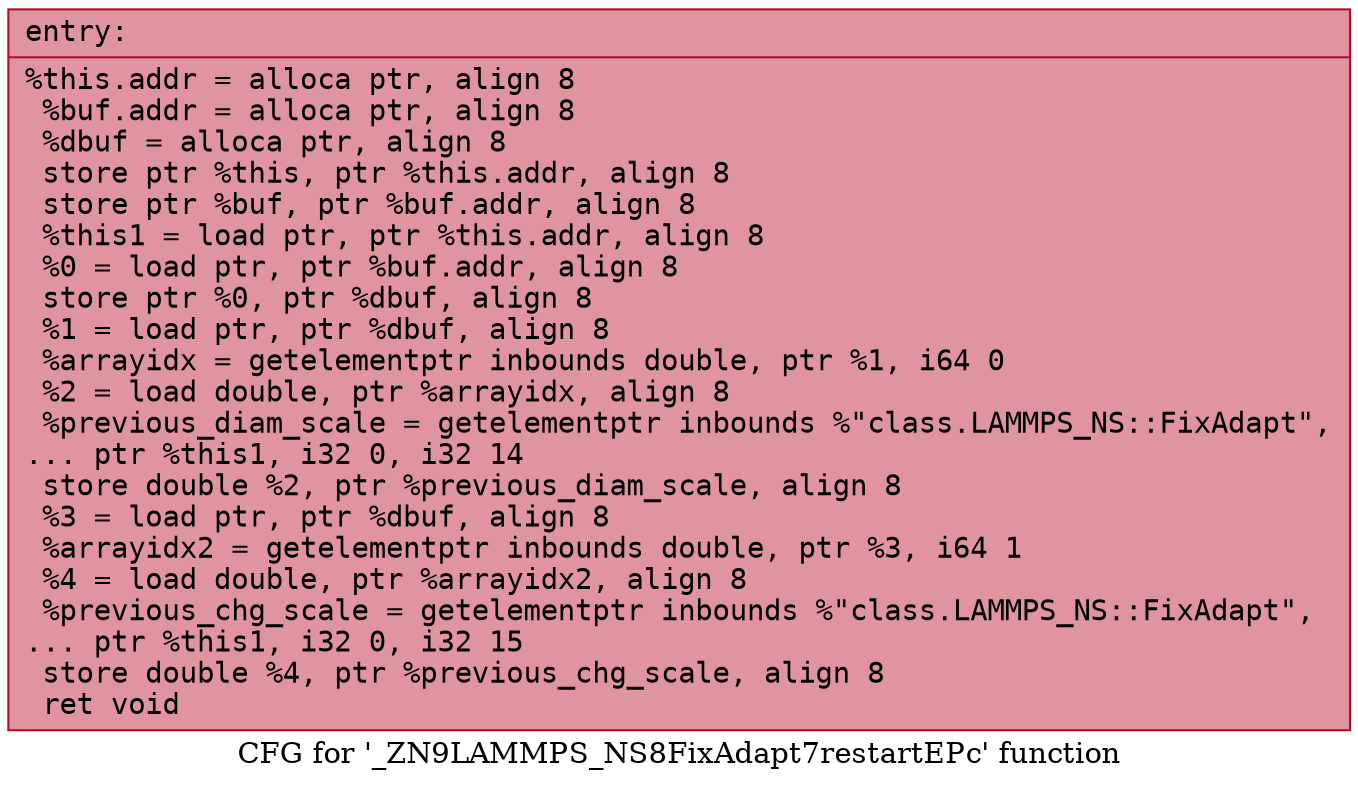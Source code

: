 digraph "CFG for '_ZN9LAMMPS_NS8FixAdapt7restartEPc' function" {
	label="CFG for '_ZN9LAMMPS_NS8FixAdapt7restartEPc' function";

	Node0x562afb798200 [shape=record,color="#b70d28ff", style=filled, fillcolor="#b70d2870" fontname="Courier",label="{entry:\l|  %this.addr = alloca ptr, align 8\l  %buf.addr = alloca ptr, align 8\l  %dbuf = alloca ptr, align 8\l  store ptr %this, ptr %this.addr, align 8\l  store ptr %buf, ptr %buf.addr, align 8\l  %this1 = load ptr, ptr %this.addr, align 8\l  %0 = load ptr, ptr %buf.addr, align 8\l  store ptr %0, ptr %dbuf, align 8\l  %1 = load ptr, ptr %dbuf, align 8\l  %arrayidx = getelementptr inbounds double, ptr %1, i64 0\l  %2 = load double, ptr %arrayidx, align 8\l  %previous_diam_scale = getelementptr inbounds %\"class.LAMMPS_NS::FixAdapt\",\l... ptr %this1, i32 0, i32 14\l  store double %2, ptr %previous_diam_scale, align 8\l  %3 = load ptr, ptr %dbuf, align 8\l  %arrayidx2 = getelementptr inbounds double, ptr %3, i64 1\l  %4 = load double, ptr %arrayidx2, align 8\l  %previous_chg_scale = getelementptr inbounds %\"class.LAMMPS_NS::FixAdapt\",\l... ptr %this1, i32 0, i32 15\l  store double %4, ptr %previous_chg_scale, align 8\l  ret void\l}"];
}

